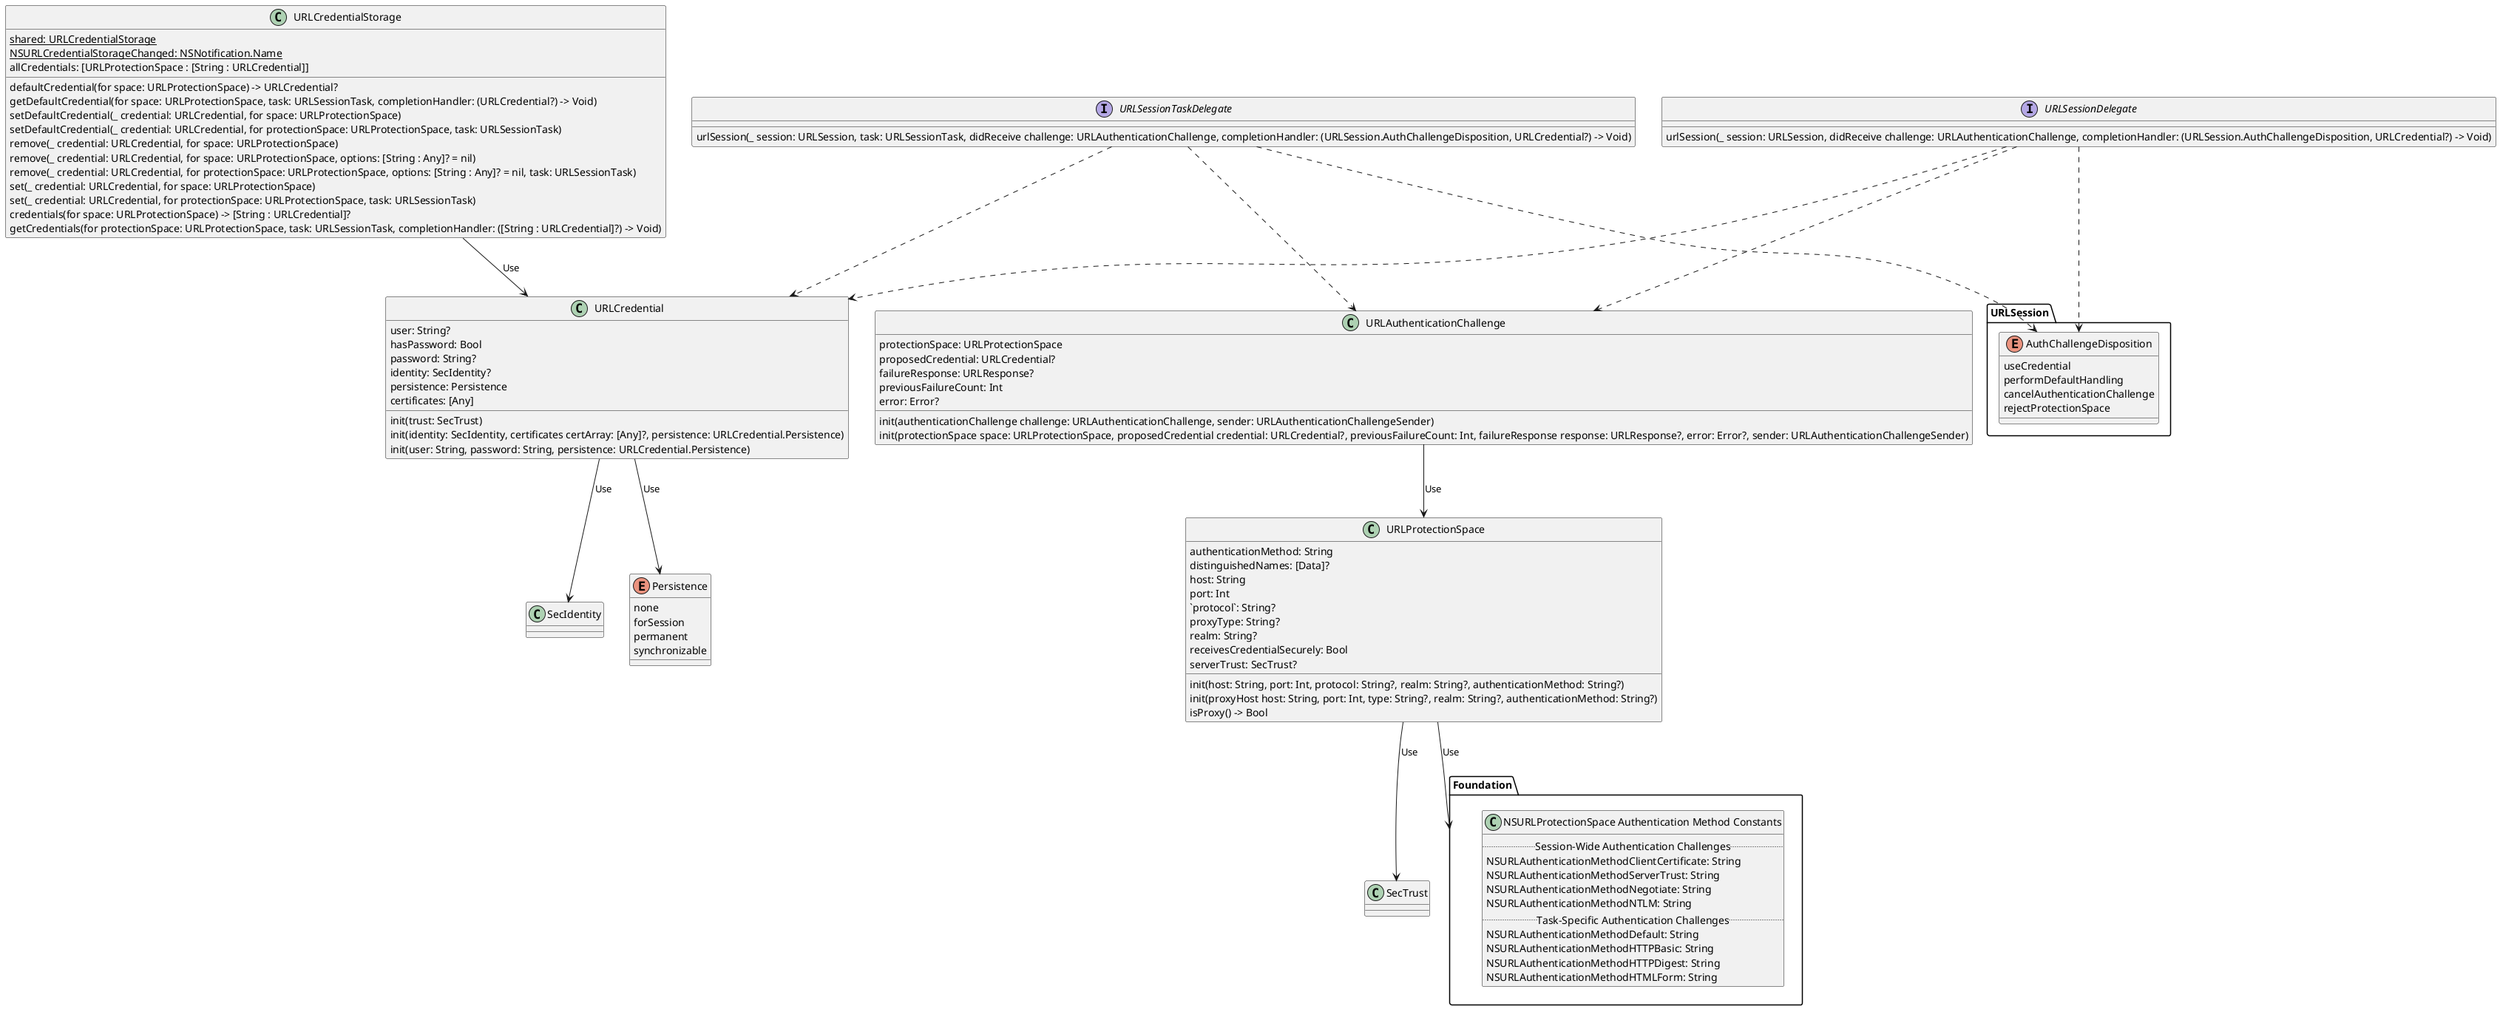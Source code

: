 @startuml Authentication and Credentials

interface URLSessionDelegate {
    urlSession(_ session: URLSession, didReceive challenge: URLAuthenticationChallenge, completionHandler: (URLSession.AuthChallengeDisposition, URLCredential?) -> Void)
}

interface URLSessionTaskDelegate {
    urlSession(_ session: URLSession, task: URLSessionTask, didReceive challenge: URLAuthenticationChallenge, completionHandler: (URLSession.AuthChallengeDisposition, URLCredential?) -> Void)
}

enum URLSession.AuthChallengeDisposition {
    useCredential
    performDefaultHandling
    cancelAuthenticationChallenge
    rejectProtectionSpace
}

class URLAuthenticationChallenge {
    protectionSpace: URLProtectionSpace
    proposedCredential: URLCredential?
    failureResponse: URLResponse?
    previousFailureCount: Int
    error: Error?

    init(authenticationChallenge challenge: URLAuthenticationChallenge, sender: URLAuthenticationChallengeSender)
    init(protectionSpace space: URLProtectionSpace, proposedCredential credential: URLCredential?, previousFailureCount: Int, failureResponse response: URLResponse?, error: Error?, sender: URLAuthenticationChallengeSender)
}

class URLCredential {
    user: String?
    hasPassword: Bool
    password: String?
    identity: SecIdentity?
    persistence: Persistence
    certificates: [Any]

    init(trust: SecTrust)
    init(identity: SecIdentity, certificates certArray: [Any]?, persistence: URLCredential.Persistence)
    init(user: String, password: String, persistence: URLCredential.Persistence)

}

enum Persistence {
    none
    forSession
    permanent
    synchronizable
}

class URLCredentialStorage {
    {static} shared: URLCredentialStorage
    {static} NSURLCredentialStorageChanged: NSNotification.Name
    allCredentials: [URLProtectionSpace : [String : URLCredential]]

    defaultCredential(for space: URLProtectionSpace) -> URLCredential?
    getDefaultCredential(for space: URLProtectionSpace, task: URLSessionTask, completionHandler: (URLCredential?) -> Void)
    setDefaultCredential(_ credential: URLCredential, for space: URLProtectionSpace)
    setDefaultCredential(_ credential: URLCredential, for protectionSpace: URLProtectionSpace, task: URLSessionTask)
    remove(_ credential: URLCredential, for space: URLProtectionSpace)
    remove(_ credential: URLCredential, for space: URLProtectionSpace, options: [String : Any]? = nil)
    remove(_ credential: URLCredential, for protectionSpace: URLProtectionSpace, options: [String : Any]? = nil, task: URLSessionTask)
    set(_ credential: URLCredential, for space: URLProtectionSpace)
    set(_ credential: URLCredential, for protectionSpace: URLProtectionSpace, task: URLSessionTask)
    credentials(for space: URLProtectionSpace) -> [String : URLCredential]?
    getCredentials(for protectionSpace: URLProtectionSpace, task: URLSessionTask, completionHandler: ([String : URLCredential]?) -> Void)
}

class URLProtectionSpace {
    authenticationMethod: String
    distinguishedNames: [Data]?
    host: String
    port: Int
    `protocol`: String?
    proxyType: String?
    realm: String?
    receivesCredentialSecurely: Bool
    serverTrust: SecTrust?

    init(host: String, port: Int, protocol: String?, realm: String?, authenticationMethod: String?)
    init(proxyHost host: String, port: Int, type: String?, realm: String?, authenticationMethod: String?)
    isProxy() -> Bool
}

package Foundation {
    Class "NSURLProtectionSpace Authentication Method Constants" {
        .. Session-Wide Authentication Challenges ..
        NSURLAuthenticationMethodClientCertificate: String
        NSURLAuthenticationMethodServerTrust: String
        NSURLAuthenticationMethodNegotiate: String
        NSURLAuthenticationMethodNTLM: String
        .. Task-Specific Authentication Challenges ..
        NSURLAuthenticationMethodDefault: String
        NSURLAuthenticationMethodHTTPBasic: String
        NSURLAuthenticationMethodHTTPDigest: String
        NSURLAuthenticationMethodHTMLForm: String
    }
}

class SecTrust {

}

class SecIdentity {

}

URLSessionDelegate ..> URLAuthenticationChallenge
URLSessionDelegate ..> URLSession.AuthChallengeDisposition
URLSessionDelegate ..> URLCredential
URLSessionTaskDelegate ..> URLAuthenticationChallenge
URLSessionTaskDelegate ..> URLSession.AuthChallengeDisposition
URLSessionTaskDelegate ..> URLCredential
URLAuthenticationChallenge --> URLProtectionSpace: Use
URLCredential --> Persistence: Use
URLCredential --> SecIdentity: Use
URLCredentialStorage --> URLCredential: Use
URLProtectionSpace --> SecTrust: Use
URLProtectionSpace --> Foundation: Use

@enduml